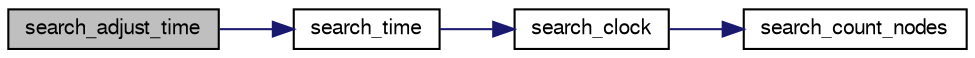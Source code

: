 digraph "search_adjust_time"
{
 // LATEX_PDF_SIZE
  bgcolor="transparent";
  edge [fontname="FreeSans",fontsize="10",labelfontname="FreeSans",labelfontsize="10"];
  node [fontname="FreeSans",fontsize="10",shape=record];
  rankdir="LR";
  Node1 [label="search_adjust_time",height=0.2,width=0.4,color="black", fillcolor="grey75", style="filled", fontcolor="black",tooltip="Give more time."];
  Node1 -> Node2 [color="midnightblue",fontsize="10",style="solid",fontname="FreeSans"];
  Node2 [label="search_time",height=0.2,width=0.4,color="black",URL="$search_8c.html#afcdfa9c4ac42ff535885efeb671ffe8d",tooltip="Return the time spent by the search."];
  Node2 -> Node3 [color="midnightblue",fontsize="10",style="solid",fontname="FreeSans"];
  Node3 [label="search_clock",height=0.2,width=0.4,color="black",URL="$search_8c.html#a5710e38d5c67dd03d99307b442d00a63",tooltip="Return the time spent by the search."];
  Node3 -> Node4 [color="midnightblue",fontsize="10",style="solid",fontname="FreeSans"];
  Node4 [label="search_count_nodes",height=0.2,width=0.4,color="black",URL="$search_8c.html#a66fbe49d1b42845bef2a07d0219a525c",tooltip="Return the number of nodes searched."];
}
